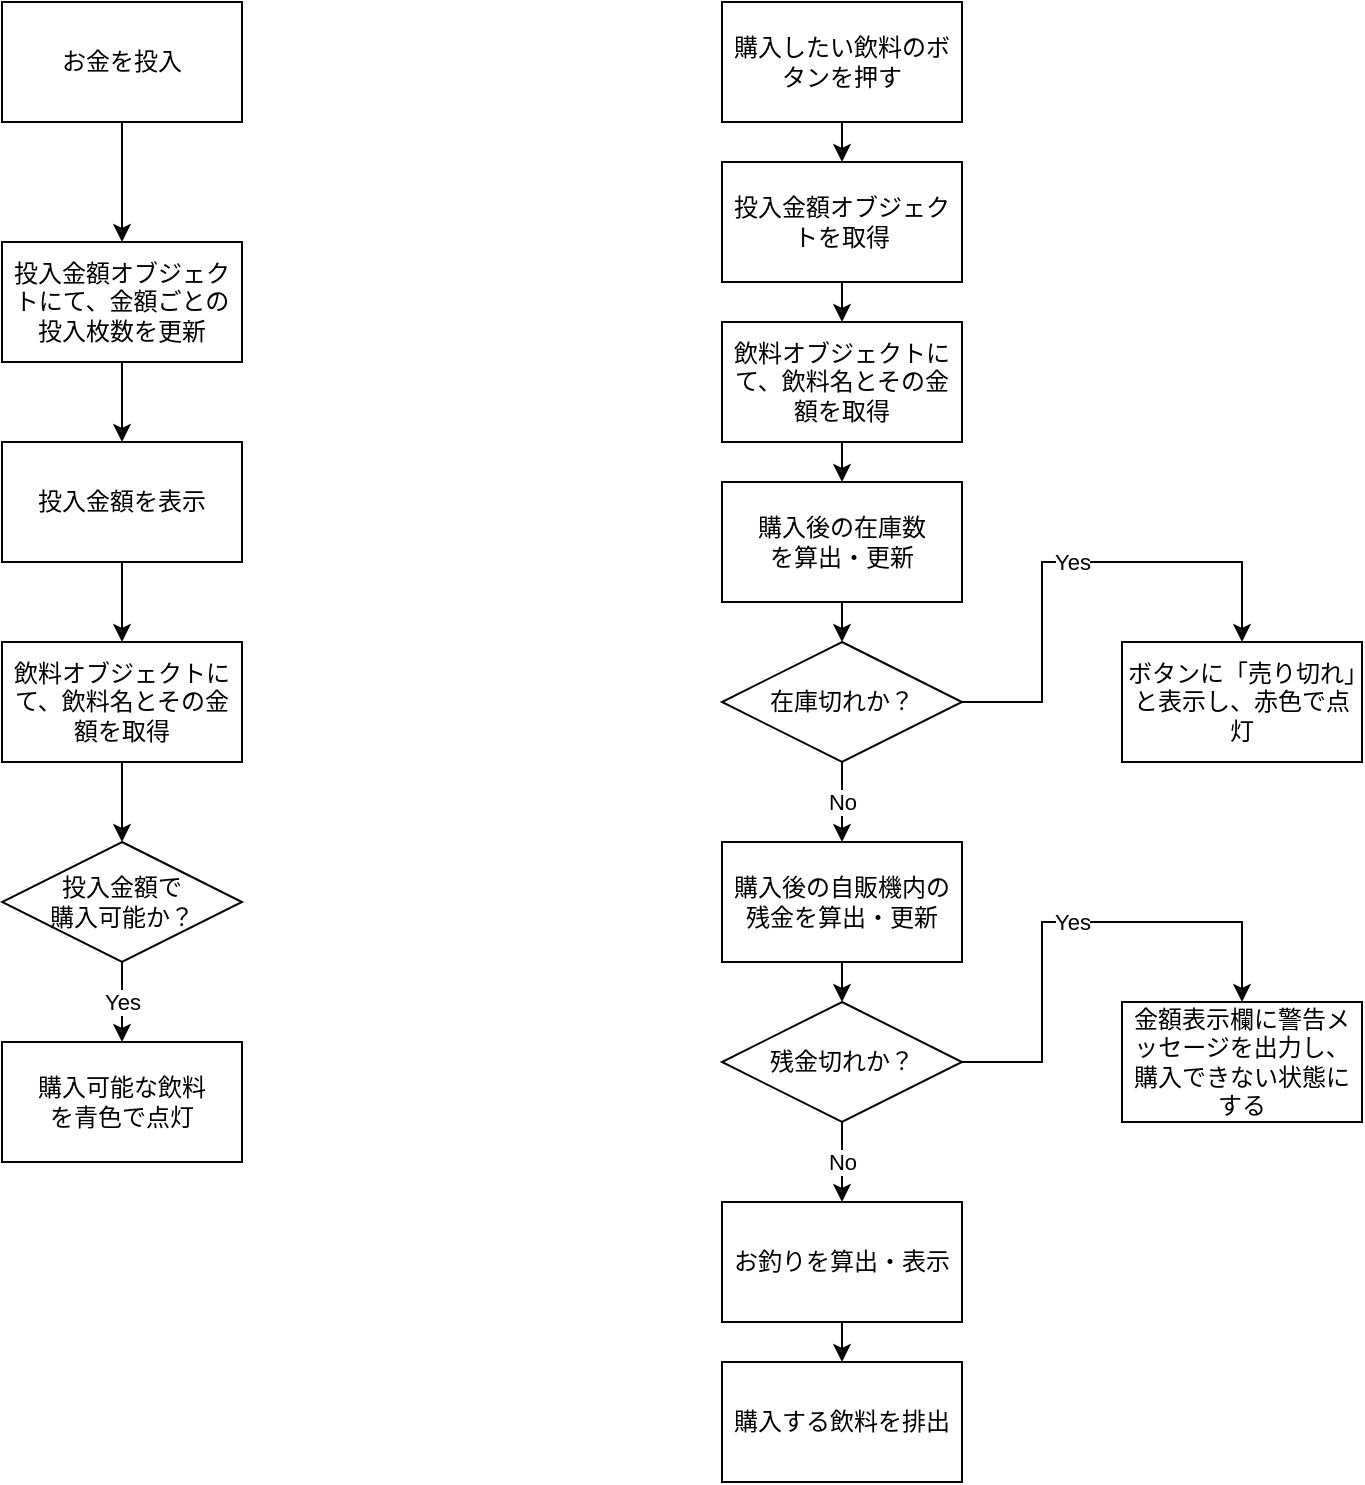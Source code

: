 <mxfile version="24.7.7">
  <diagram name="ページ1" id="qh-Tm9RrlKhHG4Q_7toN">
    <mxGraphModel grid="1" page="1" gridSize="10" guides="1" tooltips="1" connect="1" arrows="1" fold="1" pageScale="1" pageWidth="827" pageHeight="827" math="0" shadow="0">
      <root>
        <mxCell id="0" />
        <mxCell id="1" parent="0" />
        <mxCell id="VapygbI105aa7_Aa_YfQ-1" value="お金を投入" style="rounded=0;whiteSpace=wrap;html=1;" vertex="1" parent="1">
          <mxGeometry x="40" y="40" width="120" height="60" as="geometry" />
        </mxCell>
        <mxCell id="VapygbI105aa7_Aa_YfQ-2" value="投入金額オブジェクトにて、金額ごとの投入枚数を更新" style="rounded=0;whiteSpace=wrap;html=1;" vertex="1" parent="1">
          <mxGeometry x="40" y="160" width="120" height="60" as="geometry" />
        </mxCell>
        <mxCell id="VapygbI105aa7_Aa_YfQ-3" value="購入したい飲料のボタンを押す" style="rounded=0;whiteSpace=wrap;html=1;" vertex="1" parent="1">
          <mxGeometry x="400" y="40" width="120" height="60" as="geometry" />
        </mxCell>
        <mxCell id="VapygbI105aa7_Aa_YfQ-4" value="投入金額オブジェクトを取得" style="rounded=0;whiteSpace=wrap;html=1;" vertex="1" parent="1">
          <mxGeometry x="400" y="120" width="120" height="60" as="geometry" />
        </mxCell>
        <mxCell id="VapygbI105aa7_Aa_YfQ-6" value="飲料オブジェクトにて、&lt;span style=&quot;background-color: initial;&quot;&gt;飲料名とその金額を取得&lt;/span&gt;" style="rounded=0;whiteSpace=wrap;html=1;" vertex="1" parent="1">
          <mxGeometry x="400" y="200" width="120" height="60" as="geometry" />
        </mxCell>
        <mxCell id="VapygbI105aa7_Aa_YfQ-8" value="購入後の在庫数&lt;div&gt;を算出・更新&lt;/div&gt;" style="rounded=0;whiteSpace=wrap;html=1;" vertex="1" parent="1">
          <mxGeometry x="400" y="280" width="120" height="60" as="geometry" />
        </mxCell>
        <mxCell id="VapygbI105aa7_Aa_YfQ-9" value="購入後の自販機内の残金を&lt;span style=&quot;background-color: initial;&quot;&gt;算出・更新&lt;/span&gt;" style="rounded=0;whiteSpace=wrap;html=1;" vertex="1" parent="1">
          <mxGeometry x="400" y="460" width="120" height="60" as="geometry" />
        </mxCell>
        <mxCell id="VapygbI105aa7_Aa_YfQ-10" value="お釣りを算出・表示" style="rounded=0;whiteSpace=wrap;html=1;" vertex="1" parent="1">
          <mxGeometry x="400" y="640" width="120" height="60" as="geometry" />
        </mxCell>
        <mxCell id="VapygbI105aa7_Aa_YfQ-11" value="購入する飲料を排出" style="rounded=0;whiteSpace=wrap;html=1;" vertex="1" parent="1">
          <mxGeometry x="400" y="720" width="120" height="60" as="geometry" />
        </mxCell>
        <mxCell id="VapygbI105aa7_Aa_YfQ-12" value="投入金額を表示" style="rounded=0;whiteSpace=wrap;html=1;" vertex="1" parent="1">
          <mxGeometry x="40" y="260" width="120" height="60" as="geometry" />
        </mxCell>
        <mxCell id="VapygbI105aa7_Aa_YfQ-13" value="飲料オブジェクトにて、&lt;span style=&quot;background-color: initial;&quot;&gt;飲料名とその金額を取得&lt;/span&gt;" style="rounded=0;whiteSpace=wrap;html=1;" vertex="1" parent="1">
          <mxGeometry x="40" y="360" width="120" height="60" as="geometry" />
        </mxCell>
        <mxCell id="VapygbI105aa7_Aa_YfQ-14" value="投入金額で&lt;div&gt;&lt;span style=&quot;background-color: initial;&quot;&gt;購入可能か？&lt;/span&gt;&lt;/div&gt;" style="rhombus;whiteSpace=wrap;html=1;" vertex="1" parent="1">
          <mxGeometry x="40" y="460" width="120" height="60" as="geometry" />
        </mxCell>
        <mxCell id="VapygbI105aa7_Aa_YfQ-15" value="購入可能な飲料&lt;div&gt;を青色で点灯&lt;/div&gt;" style="rounded=0;whiteSpace=wrap;html=1;" vertex="1" parent="1">
          <mxGeometry x="40" y="560" width="120" height="60" as="geometry" />
        </mxCell>
        <mxCell id="VapygbI105aa7_Aa_YfQ-16" value="" style="endArrow=classic;html=1;rounded=0;exitX=0.5;exitY=1;exitDx=0;exitDy=0;" edge="1" parent="1" source="VapygbI105aa7_Aa_YfQ-1" target="VapygbI105aa7_Aa_YfQ-2">
          <mxGeometry width="50" height="50" relative="1" as="geometry">
            <mxPoint x="390" y="590" as="sourcePoint" />
            <mxPoint x="440" y="540" as="targetPoint" />
          </mxGeometry>
        </mxCell>
        <mxCell id="VapygbI105aa7_Aa_YfQ-17" value="" style="endArrow=classic;html=1;rounded=0;exitX=0.5;exitY=1;exitDx=0;exitDy=0;entryX=0.5;entryY=0;entryDx=0;entryDy=0;" edge="1" parent="1" source="VapygbI105aa7_Aa_YfQ-2" target="VapygbI105aa7_Aa_YfQ-12">
          <mxGeometry width="50" height="50" relative="1" as="geometry">
            <mxPoint x="110" y="110" as="sourcePoint" />
            <mxPoint x="110" y="170" as="targetPoint" />
          </mxGeometry>
        </mxCell>
        <mxCell id="VapygbI105aa7_Aa_YfQ-18" value="" style="endArrow=classic;html=1;rounded=0;exitX=0.5;exitY=1;exitDx=0;exitDy=0;entryX=0.5;entryY=0;entryDx=0;entryDy=0;" edge="1" parent="1" source="VapygbI105aa7_Aa_YfQ-12" target="VapygbI105aa7_Aa_YfQ-13">
          <mxGeometry width="50" height="50" relative="1" as="geometry">
            <mxPoint x="110" y="110" as="sourcePoint" />
            <mxPoint x="110" y="170" as="targetPoint" />
          </mxGeometry>
        </mxCell>
        <mxCell id="VapygbI105aa7_Aa_YfQ-19" value="" style="endArrow=classic;html=1;rounded=0;exitX=0.5;exitY=1;exitDx=0;exitDy=0;entryX=0.5;entryY=0;entryDx=0;entryDy=0;" edge="1" parent="1" source="VapygbI105aa7_Aa_YfQ-13" target="VapygbI105aa7_Aa_YfQ-14">
          <mxGeometry width="50" height="50" relative="1" as="geometry">
            <mxPoint x="110" y="110" as="sourcePoint" />
            <mxPoint x="110" y="170" as="targetPoint" />
          </mxGeometry>
        </mxCell>
        <mxCell id="VapygbI105aa7_Aa_YfQ-20" value="" style="endArrow=classic;html=1;rounded=0;exitX=0.5;exitY=1;exitDx=0;exitDy=0;entryX=0.5;entryY=0;entryDx=0;entryDy=0;" edge="1" parent="1" source="VapygbI105aa7_Aa_YfQ-14" target="VapygbI105aa7_Aa_YfQ-15">
          <mxGeometry relative="1" as="geometry">
            <mxPoint x="360" y="560" as="sourcePoint" />
            <mxPoint x="460" y="560" as="targetPoint" />
          </mxGeometry>
        </mxCell>
        <mxCell id="VapygbI105aa7_Aa_YfQ-21" value="Yes" style="edgeLabel;resizable=0;html=1;;align=center;verticalAlign=middle;" connectable="0" vertex="1" parent="VapygbI105aa7_Aa_YfQ-20">
          <mxGeometry relative="1" as="geometry">
            <mxPoint as="offset" />
          </mxGeometry>
        </mxCell>
        <mxCell id="VapygbI105aa7_Aa_YfQ-23" value="在庫切れか？" style="rhombus;whiteSpace=wrap;html=1;" vertex="1" parent="1">
          <mxGeometry x="400" y="360" width="120" height="60" as="geometry" />
        </mxCell>
        <mxCell id="VapygbI105aa7_Aa_YfQ-24" value="残金切れか？" style="rhombus;whiteSpace=wrap;html=1;" vertex="1" parent="1">
          <mxGeometry x="400" y="540" width="120" height="60" as="geometry" />
        </mxCell>
        <mxCell id="VapygbI105aa7_Aa_YfQ-25" value="" style="endArrow=classic;html=1;rounded=0;exitX=0.5;exitY=1;exitDx=0;exitDy=0;" edge="1" parent="1" source="VapygbI105aa7_Aa_YfQ-3" target="VapygbI105aa7_Aa_YfQ-4">
          <mxGeometry width="50" height="50" relative="1" as="geometry">
            <mxPoint x="110" y="110" as="sourcePoint" />
            <mxPoint x="110" y="170" as="targetPoint" />
          </mxGeometry>
        </mxCell>
        <mxCell id="VapygbI105aa7_Aa_YfQ-26" value="" style="endArrow=classic;html=1;rounded=0;exitX=0.5;exitY=1;exitDx=0;exitDy=0;entryX=0.5;entryY=0;entryDx=0;entryDy=0;" edge="1" parent="1" source="VapygbI105aa7_Aa_YfQ-4" target="VapygbI105aa7_Aa_YfQ-6">
          <mxGeometry width="50" height="50" relative="1" as="geometry">
            <mxPoint x="120" y="120" as="sourcePoint" />
            <mxPoint x="120" y="180" as="targetPoint" />
          </mxGeometry>
        </mxCell>
        <mxCell id="VapygbI105aa7_Aa_YfQ-27" value="" style="endArrow=classic;html=1;rounded=0;exitX=0.5;exitY=1;exitDx=0;exitDy=0;entryX=0.5;entryY=0;entryDx=0;entryDy=0;" edge="1" parent="1" source="VapygbI105aa7_Aa_YfQ-6" target="VapygbI105aa7_Aa_YfQ-8">
          <mxGeometry width="50" height="50" relative="1" as="geometry">
            <mxPoint x="130" y="130" as="sourcePoint" />
            <mxPoint x="130" y="190" as="targetPoint" />
          </mxGeometry>
        </mxCell>
        <mxCell id="VapygbI105aa7_Aa_YfQ-30" value="" style="endArrow=classic;html=1;rounded=0;exitX=0.5;exitY=1;exitDx=0;exitDy=0;entryX=0.5;entryY=0;entryDx=0;entryDy=0;" edge="1" parent="1" source="VapygbI105aa7_Aa_YfQ-10" target="VapygbI105aa7_Aa_YfQ-11">
          <mxGeometry width="50" height="50" relative="1" as="geometry">
            <mxPoint x="160" y="160" as="sourcePoint" />
            <mxPoint x="160" y="220" as="targetPoint" />
          </mxGeometry>
        </mxCell>
        <mxCell id="VapygbI105aa7_Aa_YfQ-33" value="" style="endArrow=classic;html=1;rounded=0;exitX=0.5;exitY=1;exitDx=0;exitDy=0;" edge="1" parent="1" source="VapygbI105aa7_Aa_YfQ-8" target="VapygbI105aa7_Aa_YfQ-23">
          <mxGeometry width="50" height="50" relative="1" as="geometry">
            <mxPoint x="110" y="110" as="sourcePoint" />
            <mxPoint x="110" y="170" as="targetPoint" />
          </mxGeometry>
        </mxCell>
        <mxCell id="VapygbI105aa7_Aa_YfQ-34" value="" style="endArrow=classic;html=1;rounded=0;exitX=0.5;exitY=1;exitDx=0;exitDy=0;entryX=0.5;entryY=0;entryDx=0;entryDy=0;" edge="1" parent="1" source="VapygbI105aa7_Aa_YfQ-9" target="VapygbI105aa7_Aa_YfQ-24">
          <mxGeometry width="50" height="50" relative="1" as="geometry">
            <mxPoint x="120" y="120" as="sourcePoint" />
            <mxPoint x="120" y="180" as="targetPoint" />
          </mxGeometry>
        </mxCell>
        <mxCell id="VapygbI105aa7_Aa_YfQ-35" value="" style="endArrow=classic;html=1;rounded=0;exitX=0.5;exitY=1;exitDx=0;exitDy=0;" edge="1" parent="1" source="VapygbI105aa7_Aa_YfQ-23" target="VapygbI105aa7_Aa_YfQ-9">
          <mxGeometry relative="1" as="geometry">
            <mxPoint x="110" y="530" as="sourcePoint" />
            <mxPoint x="110" y="570" as="targetPoint" />
          </mxGeometry>
        </mxCell>
        <mxCell id="VapygbI105aa7_Aa_YfQ-36" value="No" style="edgeLabel;resizable=0;html=1;;align=center;verticalAlign=middle;" connectable="0" vertex="1" parent="VapygbI105aa7_Aa_YfQ-35">
          <mxGeometry relative="1" as="geometry">
            <mxPoint as="offset" />
          </mxGeometry>
        </mxCell>
        <mxCell id="VapygbI105aa7_Aa_YfQ-38" value="" style="endArrow=classic;html=1;rounded=0;exitX=0.5;exitY=1;exitDx=0;exitDy=0;entryX=0.5;entryY=0;entryDx=0;entryDy=0;" edge="1" parent="1" source="VapygbI105aa7_Aa_YfQ-24" target="VapygbI105aa7_Aa_YfQ-10">
          <mxGeometry relative="1" as="geometry">
            <mxPoint x="470" y="430" as="sourcePoint" />
            <mxPoint x="470" y="470" as="targetPoint" />
          </mxGeometry>
        </mxCell>
        <mxCell id="VapygbI105aa7_Aa_YfQ-39" value="No" style="edgeLabel;resizable=0;html=1;;align=center;verticalAlign=middle;" connectable="0" vertex="1" parent="VapygbI105aa7_Aa_YfQ-38">
          <mxGeometry relative="1" as="geometry">
            <mxPoint as="offset" />
          </mxGeometry>
        </mxCell>
        <mxCell id="VapygbI105aa7_Aa_YfQ-40" value="ボタンに「売り切れ」と表示し、赤色で点灯" style="rounded=0;whiteSpace=wrap;html=1;" vertex="1" parent="1">
          <mxGeometry x="600" y="360" width="120" height="60" as="geometry" />
        </mxCell>
        <mxCell id="VapygbI105aa7_Aa_YfQ-41" value="金額表示欄に警告メッセージを出力し、購入できない状態にする" style="rounded=0;whiteSpace=wrap;html=1;" vertex="1" parent="1">
          <mxGeometry x="600" y="540" width="120" height="60" as="geometry" />
        </mxCell>
        <mxCell id="VapygbI105aa7_Aa_YfQ-54" value="" style="endArrow=classic;html=1;rounded=0;exitX=1;exitY=0.5;exitDx=0;exitDy=0;entryX=0.5;entryY=0;entryDx=0;entryDy=0;" edge="1" parent="1" source="VapygbI105aa7_Aa_YfQ-23" target="VapygbI105aa7_Aa_YfQ-40">
          <mxGeometry relative="1" as="geometry">
            <mxPoint x="110" y="530" as="sourcePoint" />
            <mxPoint x="110" y="570" as="targetPoint" />
            <Array as="points">
              <mxPoint x="560" y="390" />
              <mxPoint x="560" y="320" />
              <mxPoint x="660" y="320" />
            </Array>
          </mxGeometry>
        </mxCell>
        <mxCell id="VapygbI105aa7_Aa_YfQ-55" value="Yes" style="edgeLabel;resizable=0;html=1;;align=center;verticalAlign=middle;" connectable="0" vertex="1" parent="VapygbI105aa7_Aa_YfQ-54">
          <mxGeometry relative="1" as="geometry">
            <mxPoint as="offset" />
          </mxGeometry>
        </mxCell>
        <mxCell id="VapygbI105aa7_Aa_YfQ-57" value="" style="endArrow=classic;html=1;rounded=0;exitX=1;exitY=0.5;exitDx=0;exitDy=0;entryX=0.5;entryY=0;entryDx=0;entryDy=0;" edge="1" parent="1">
          <mxGeometry relative="1" as="geometry">
            <mxPoint x="520" y="570" as="sourcePoint" />
            <mxPoint x="660" y="540" as="targetPoint" />
            <Array as="points">
              <mxPoint x="560" y="570" />
              <mxPoint x="560" y="500" />
              <mxPoint x="660" y="500" />
            </Array>
          </mxGeometry>
        </mxCell>
        <mxCell id="VapygbI105aa7_Aa_YfQ-58" value="Yes" style="edgeLabel;resizable=0;html=1;;align=center;verticalAlign=middle;" connectable="0" vertex="1" parent="VapygbI105aa7_Aa_YfQ-57">
          <mxGeometry relative="1" as="geometry">
            <mxPoint as="offset" />
          </mxGeometry>
        </mxCell>
      </root>
    </mxGraphModel>
  </diagram>
</mxfile>
